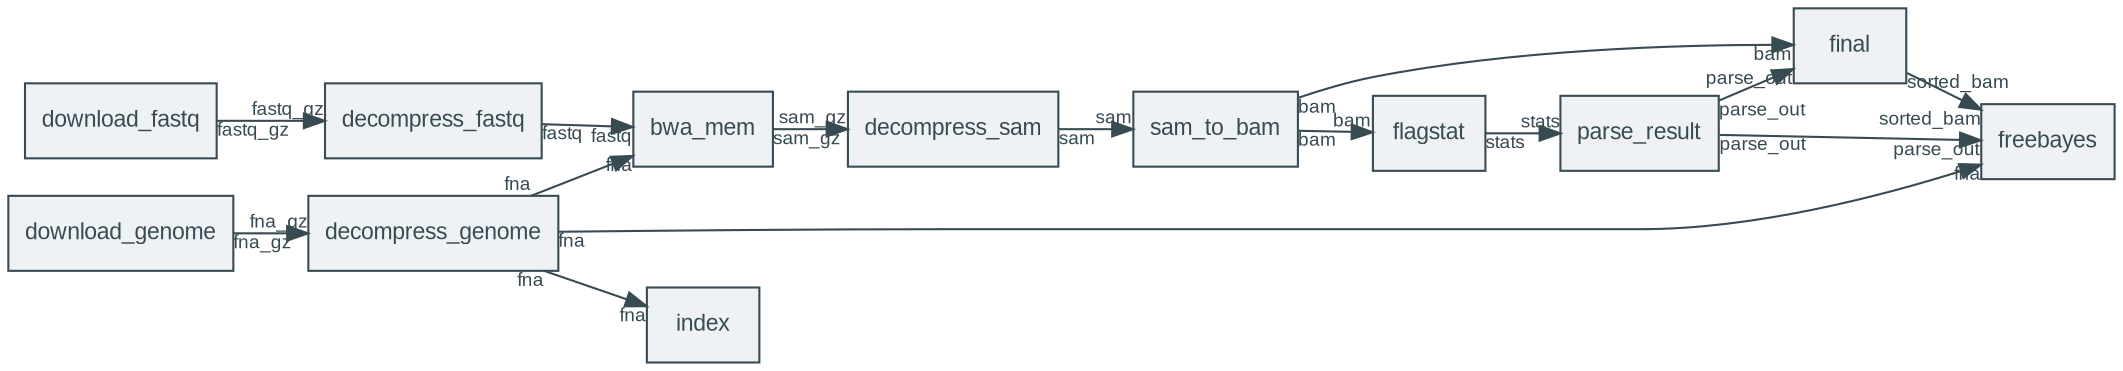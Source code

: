 digraph "bioinformatics_pipeline" {
  rankdir=LR;
  graph [fontname="Arial",fontsize=13,color="#384A52",fontcolor="#384A52"];
  node  [fontname="Arial",fontsize=11,color="#384A52",fontcolor="#384A52",fillcolor="#EFF2F5",shape=box,style=filled];
  edge  [fontname="Arial",fontsize=9, color="#384A52",fontcolor="#384A52"];
  "bwa_mem" [shape=box];
  "decompress_fastq" [shape=box];
  "decompress_genome" [shape=box];
  "decompress_sam" [shape=box];
  "download_fastq" [shape=box];
  "download_genome" [shape=box];
  "final" [shape=box];
  "flagstat" [shape=box];
  "freebayes" [shape=box];
  "index" [shape=box];
  "parse_result" [shape=box];
  "sam_to_bam" [shape=box];
  "bwa_mem" -> "decompress_sam" [taillabel="sam_gz", headlabel="sam_gz"];
  "decompress_fastq" -> "bwa_mem" [taillabel="fastq", headlabel="fastq"];
  "decompress_genome" -> "index" [taillabel="fna", headlabel="fna"];
  "decompress_genome" -> "bwa_mem" [taillabel="fna", headlabel="fna"];
  "decompress_genome" -> "freebayes" [taillabel="fna", headlabel="fna"];
  "decompress_sam" -> "sam_to_bam" [taillabel="sam", headlabel="sam"];
  "download_fastq" -> "decompress_fastq" [taillabel="fastq_gz", headlabel="fastq_gz"];
  "download_genome" -> "decompress_genome" [taillabel="fna_gz", headlabel="fna_gz"];
  "final" -> "freebayes" [taillabel="sorted_bam", headlabel="sorted_bam"];
  "flagstat" -> "parse_result" [taillabel="stats", headlabel="stats"];
  "parse_result" -> "freebayes" [taillabel="parse_out", headlabel="parse_out"];
  "parse_result" -> "final" [taillabel="parse_out", headlabel="parse_out"];
  "sam_to_bam" -> "flagstat" [taillabel="bam", headlabel="bam"];
  "sam_to_bam" -> "final" [taillabel="bam", headlabel="bam"];
}
